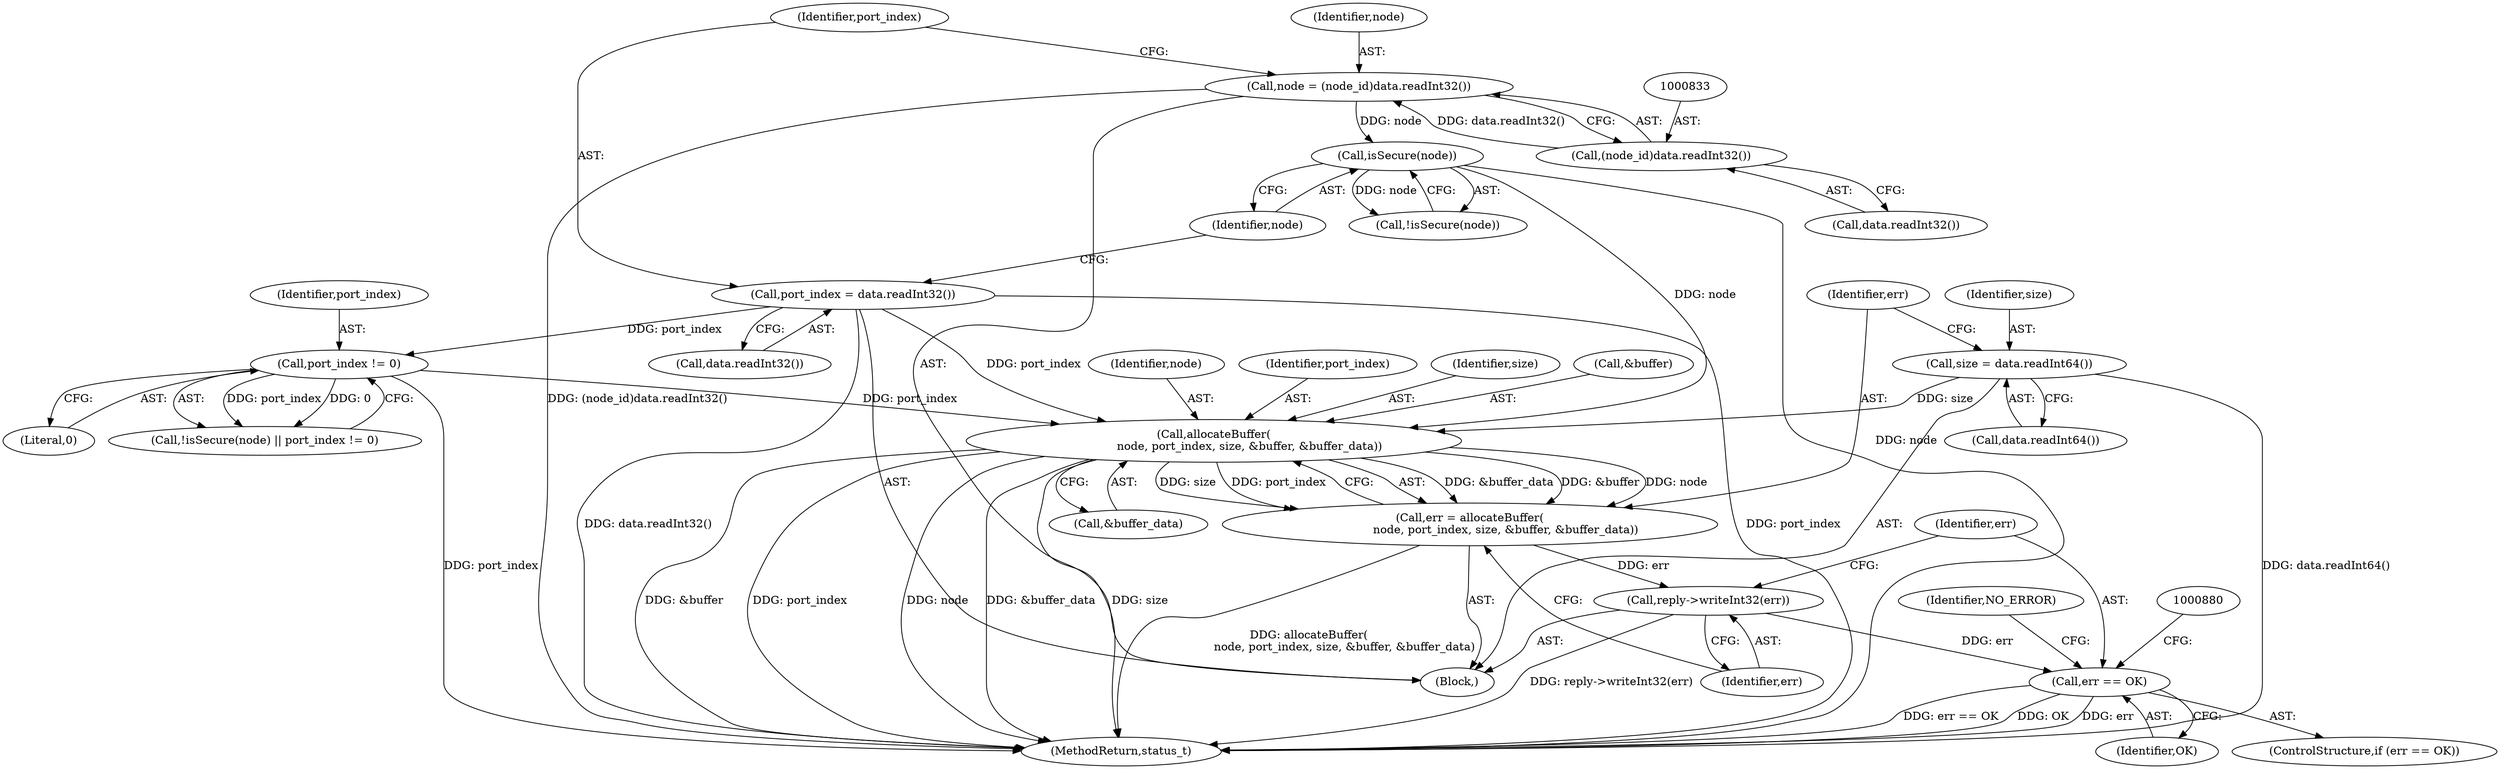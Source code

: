 digraph "0_Android_1171e7c047bf79e7c93342bb6a812c9edd86aa84@API" {
"1000863" [label="(Call,allocateBuffer(\n                    node, port_index, size, &buffer, &buffer_data))"];
"1000842" [label="(Call,isSecure(node))"];
"1000830" [label="(Call,node = (node_id)data.readInt32())"];
"1000832" [label="(Call,(node_id)data.readInt32())"];
"1000844" [label="(Call,port_index != 0)"];
"1000836" [label="(Call,port_index = data.readInt32())"];
"1000855" [label="(Call,size = data.readInt64())"];
"1000861" [label="(Call,err = allocateBuffer(\n                    node, port_index, size, &buffer, &buffer_data))"];
"1000871" [label="(Call,reply->writeInt32(err))"];
"1000874" [label="(Call,err == OK)"];
"1000871" [label="(Call,reply->writeInt32(err))"];
"1000864" [label="(Identifier,node)"];
"1000840" [label="(Call,!isSecure(node) || port_index != 0)"];
"1000846" [label="(Literal,0)"];
"1000865" [label="(Identifier,port_index)"];
"1000869" [label="(Call,&buffer_data)"];
"1000830" [label="(Call,node = (node_id)data.readInt32())"];
"1000874" [label="(Call,err == OK)"];
"1000841" [label="(Call,!isSecure(node))"];
"1000845" [label="(Identifier,port_index)"];
"1000857" [label="(Call,data.readInt64())"];
"1001075" [label="(MethodReturn,status_t)"];
"1000824" [label="(Block,)"];
"1000866" [label="(Identifier,size)"];
"1000873" [label="(ControlStructure,if (err == OK))"];
"1000887" [label="(Identifier,NO_ERROR)"];
"1000842" [label="(Call,isSecure(node))"];
"1000832" [label="(Call,(node_id)data.readInt32())"];
"1000867" [label="(Call,&buffer)"];
"1000844" [label="(Call,port_index != 0)"];
"1000861" [label="(Call,err = allocateBuffer(\n                    node, port_index, size, &buffer, &buffer_data))"];
"1000872" [label="(Identifier,err)"];
"1000831" [label="(Identifier,node)"];
"1000837" [label="(Identifier,port_index)"];
"1000838" [label="(Call,data.readInt32())"];
"1000836" [label="(Call,port_index = data.readInt32())"];
"1000855" [label="(Call,size = data.readInt64())"];
"1000856" [label="(Identifier,size)"];
"1000875" [label="(Identifier,err)"];
"1000862" [label="(Identifier,err)"];
"1000863" [label="(Call,allocateBuffer(\n                    node, port_index, size, &buffer, &buffer_data))"];
"1000843" [label="(Identifier,node)"];
"1000876" [label="(Identifier,OK)"];
"1000834" [label="(Call,data.readInt32())"];
"1000863" -> "1000861"  [label="AST: "];
"1000863" -> "1000869"  [label="CFG: "];
"1000864" -> "1000863"  [label="AST: "];
"1000865" -> "1000863"  [label="AST: "];
"1000866" -> "1000863"  [label="AST: "];
"1000867" -> "1000863"  [label="AST: "];
"1000869" -> "1000863"  [label="AST: "];
"1000861" -> "1000863"  [label="CFG: "];
"1000863" -> "1001075"  [label="DDG: size"];
"1000863" -> "1001075"  [label="DDG: &buffer"];
"1000863" -> "1001075"  [label="DDG: port_index"];
"1000863" -> "1001075"  [label="DDG: node"];
"1000863" -> "1001075"  [label="DDG: &buffer_data"];
"1000863" -> "1000861"  [label="DDG: &buffer_data"];
"1000863" -> "1000861"  [label="DDG: &buffer"];
"1000863" -> "1000861"  [label="DDG: node"];
"1000863" -> "1000861"  [label="DDG: size"];
"1000863" -> "1000861"  [label="DDG: port_index"];
"1000842" -> "1000863"  [label="DDG: node"];
"1000844" -> "1000863"  [label="DDG: port_index"];
"1000836" -> "1000863"  [label="DDG: port_index"];
"1000855" -> "1000863"  [label="DDG: size"];
"1000842" -> "1000841"  [label="AST: "];
"1000842" -> "1000843"  [label="CFG: "];
"1000843" -> "1000842"  [label="AST: "];
"1000841" -> "1000842"  [label="CFG: "];
"1000842" -> "1001075"  [label="DDG: node"];
"1000842" -> "1000841"  [label="DDG: node"];
"1000830" -> "1000842"  [label="DDG: node"];
"1000830" -> "1000824"  [label="AST: "];
"1000830" -> "1000832"  [label="CFG: "];
"1000831" -> "1000830"  [label="AST: "];
"1000832" -> "1000830"  [label="AST: "];
"1000837" -> "1000830"  [label="CFG: "];
"1000830" -> "1001075"  [label="DDG: (node_id)data.readInt32()"];
"1000832" -> "1000830"  [label="DDG: data.readInt32()"];
"1000832" -> "1000834"  [label="CFG: "];
"1000833" -> "1000832"  [label="AST: "];
"1000834" -> "1000832"  [label="AST: "];
"1000844" -> "1000840"  [label="AST: "];
"1000844" -> "1000846"  [label="CFG: "];
"1000845" -> "1000844"  [label="AST: "];
"1000846" -> "1000844"  [label="AST: "];
"1000840" -> "1000844"  [label="CFG: "];
"1000844" -> "1001075"  [label="DDG: port_index"];
"1000844" -> "1000840"  [label="DDG: port_index"];
"1000844" -> "1000840"  [label="DDG: 0"];
"1000836" -> "1000844"  [label="DDG: port_index"];
"1000836" -> "1000824"  [label="AST: "];
"1000836" -> "1000838"  [label="CFG: "];
"1000837" -> "1000836"  [label="AST: "];
"1000838" -> "1000836"  [label="AST: "];
"1000843" -> "1000836"  [label="CFG: "];
"1000836" -> "1001075"  [label="DDG: data.readInt32()"];
"1000836" -> "1001075"  [label="DDG: port_index"];
"1000855" -> "1000824"  [label="AST: "];
"1000855" -> "1000857"  [label="CFG: "];
"1000856" -> "1000855"  [label="AST: "];
"1000857" -> "1000855"  [label="AST: "];
"1000862" -> "1000855"  [label="CFG: "];
"1000855" -> "1001075"  [label="DDG: data.readInt64()"];
"1000861" -> "1000824"  [label="AST: "];
"1000862" -> "1000861"  [label="AST: "];
"1000872" -> "1000861"  [label="CFG: "];
"1000861" -> "1001075"  [label="DDG: allocateBuffer(\n                    node, port_index, size, &buffer, &buffer_data)"];
"1000861" -> "1000871"  [label="DDG: err"];
"1000871" -> "1000824"  [label="AST: "];
"1000871" -> "1000872"  [label="CFG: "];
"1000872" -> "1000871"  [label="AST: "];
"1000875" -> "1000871"  [label="CFG: "];
"1000871" -> "1001075"  [label="DDG: reply->writeInt32(err)"];
"1000871" -> "1000874"  [label="DDG: err"];
"1000874" -> "1000873"  [label="AST: "];
"1000874" -> "1000876"  [label="CFG: "];
"1000875" -> "1000874"  [label="AST: "];
"1000876" -> "1000874"  [label="AST: "];
"1000880" -> "1000874"  [label="CFG: "];
"1000887" -> "1000874"  [label="CFG: "];
"1000874" -> "1001075"  [label="DDG: err == OK"];
"1000874" -> "1001075"  [label="DDG: OK"];
"1000874" -> "1001075"  [label="DDG: err"];
}
